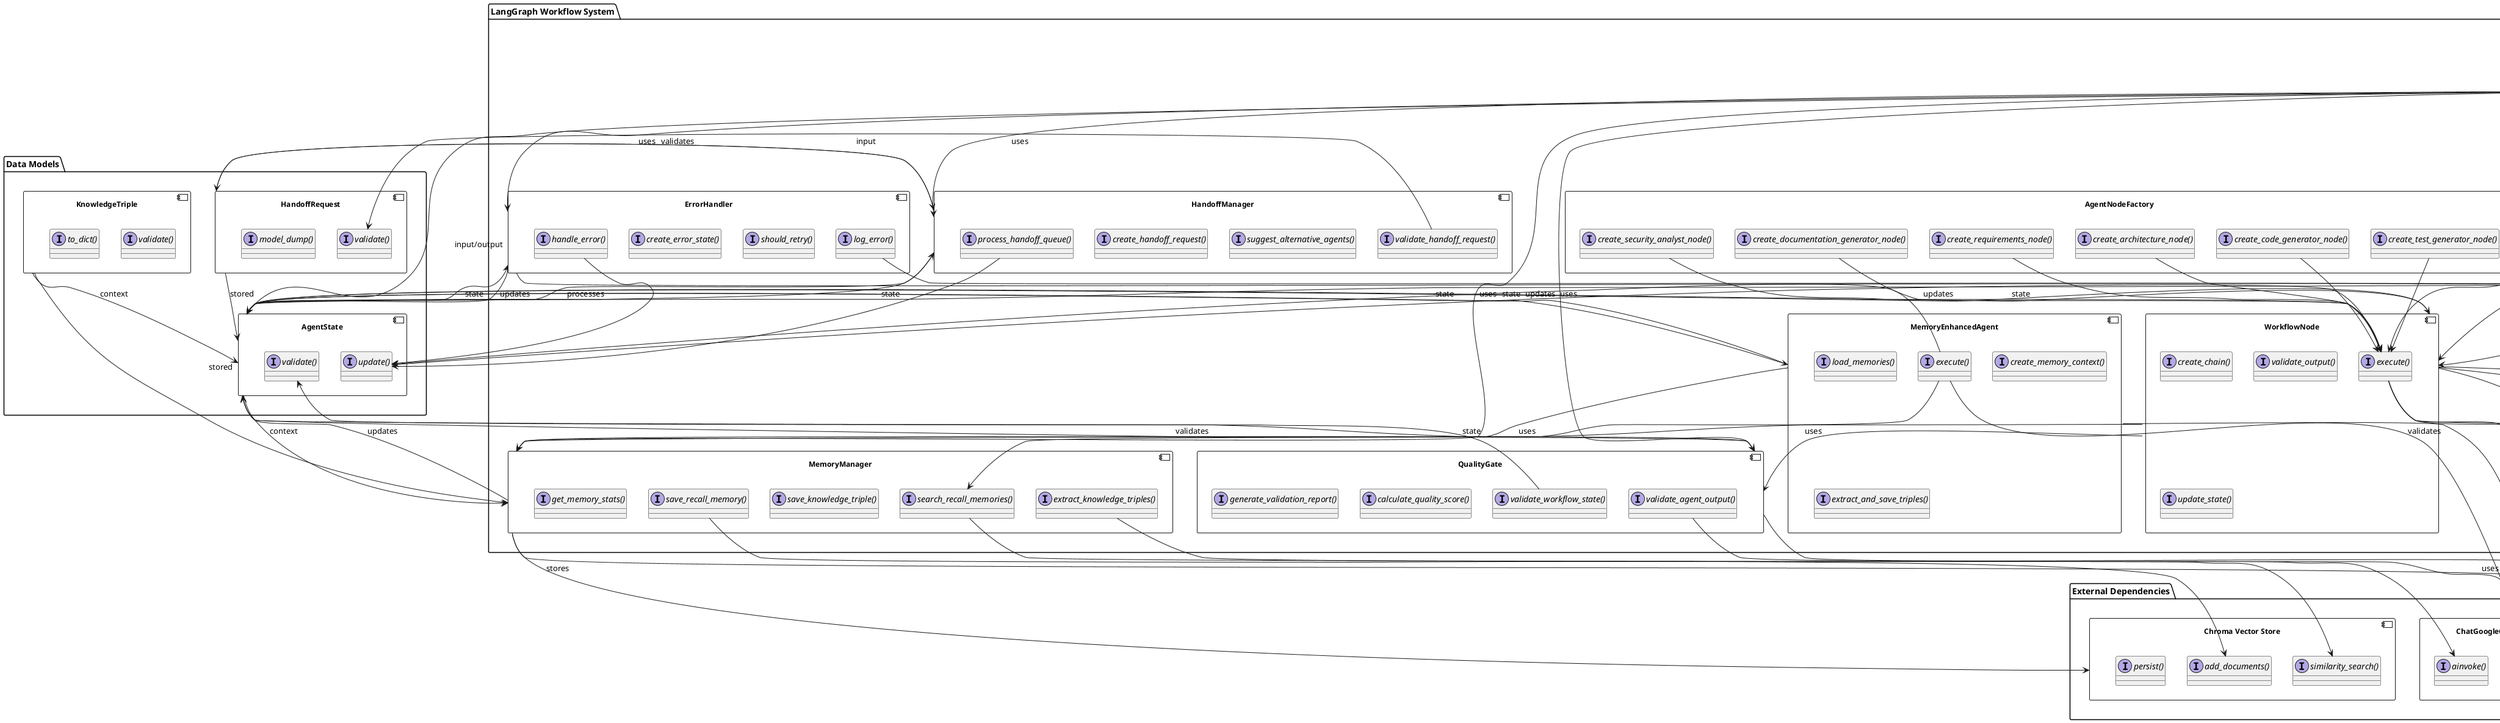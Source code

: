 @startuml LangGraph Workflow System - Component Diagram

skinparam componentFontSize 12
skinparam componentFontStyle bold
skinparam interfaceFontSize 10
skinparam interfaceFontStyle normal

package "LangGraph Workflow System" {
    
    component "LangGraphWorkflowManager" as WFM {
        interface "execute_workflow()" as WFM_EXEC
        interface "create_workflow()" as WFM_CREATE
        interface "validate_state()" as WFM_VALIDATE
    }
    
    component "StateGraph" as SG {
        interface "add_node()" as SG_ADD_NODE
        interface "add_edge()" as SG_ADD_EDGE
        interface "compile()" as SG_COMPILE
        interface "invoke()" as SG_INVOKE
    }
    
    component "MemoryManager" as MM {
        interface "save_recall_memory()" as MM_SAVE
        interface "search_recall_memories()" as MM_SEARCH
        interface "save_knowledge_triple()" as MM_TRIPLE
        interface "extract_knowledge_triples()" as MM_EXTRACT
        interface "get_memory_stats()" as MM_STATS
    }
    
    component "HandoffManager" as HM {
        interface "validate_handoff_request()" as HM_VALIDATE
        interface "suggest_alternative_agents()" as HM_SUGGEST
        interface "create_handoff_request()" as HM_CREATE
        interface "process_handoff_queue()" as HM_PROCESS
    }
    
    component "AgentNodeFactory" as ANF {
        interface "create_requirements_node()" as ANF_REQ
        interface "create_architecture_node()" as ANF_ARCH
        interface "create_code_generator_node()" as ANF_CODE
        interface "create_test_generator_node()" as ANF_TEST
        interface "create_code_reviewer_node()" as ANF_REVIEW
        interface "create_security_analyst_node()" as ANF_SEC
        interface "create_documentation_generator_node()" as ANF_DOC
    }
    
    component "WorkflowNode" as WN {
        interface "execute()" as WN_EXEC
        interface "create_chain()" as WN_CHAIN
        interface "validate_output()" as WN_VALIDATE
        interface "update_state()" as WN_UPDATE
    }
    
    component "MemoryEnhancedAgent" as MEA {
        interface "execute()" as MEA_EXEC
        interface "load_memories()" as MEA_LOAD
        interface "create_memory_context()" as MEA_CONTEXT
        interface "extract_and_save_triples()" as MEA_TRIPLES
    }
    
    component "ErrorHandler" as EH {
        interface "handle_error()" as EH_HANDLE
        interface "should_retry()" as EH_RETRY
        interface "create_error_state()" as EH_ERROR
        interface "log_error()" as EH_LOG
    }
    
    component "QualityGate" as QG {
        interface "validate_agent_output()" as QG_AGENT
        interface "validate_workflow_state()" as QG_WORKFLOW
        interface "calculate_quality_score()" as QG_SCORE
        interface "generate_validation_report()" as QG_REPORT
    }
}

package "External Dependencies" {
    component "ChatGoogleGenerativeAI" as LLM {
        interface "invoke()" as LLM_INVOKE
        interface "ainvoke()" as LLM_AINVOKE
    }
    
    component "Chroma Vector Store" as CVS {
        interface "add_documents()" as CVS_ADD
        interface "similarity_search()" as CVS_SEARCH
        interface "persist()" as CVS_PERSIST
    }
    
    component "PydanticOutputParser" as POP {
        interface "parse()" as POP_PARSE
        interface "get_format_instructions()" as POP_FORMAT
    }
    
    component "PromptTemplate" as PT {
        interface "format()" as PT_FORMAT
        interface "partial()" as PT_PARTIAL
    }
}

package "Data Models" {
    component "AgentState" as AS {
        interface "update()" as AS_UPDATE
        interface "validate()" as AS_VALIDATE
    }
    
    component "HandoffRequest" as HR {
        interface "validate()" as HR_VALIDATE
        interface "model_dump()" as HR_DUMP
    }
    
    component "KnowledgeTriple" as KT {
        interface "validate()" as KT_VALIDATE
        interface "to_dict()" as KT_DICT
    }
}

' Component Relationships
WFM --> SG : uses
WFM --> MM : uses
WFM --> HM : uses
WFM --> ANF : uses
WFM --> EH : uses
WFM --> QG : uses

SG --> WN : executes
SG --> LLM : uses

MM --> CVS : stores
MM --> LLM : uses
MM --> AS : updates

HM --> HR : validates
HM --> AS : processes

ANF --> WN : creates
ANF --> LLM : uses
ANF --> POP : uses
ANF --> PT : uses

WN --> LLM : invokes
WN --> POP : parses
WN --> PT : formats
WN --> AS : updates
WN --> MM : uses
WN --> QG : validates

MEA --> MM : uses
MEA --> AS : updates
MEA --> LLM : uses

EH --> AS : updates
EH --> LLM : uses

QG --> AS : validates
QG --> LLM : uses

' Data Flow
AS --> WFM : input/output
AS --> SG : state
AS --> MM : context
AS --> HM : state
AS --> WN : state
AS --> MEA : state
AS --> EH : state
AS --> QG : state

HR --> HM : input
HR --> AS : stored

KT --> MM : stored
KT --> AS : context

' Interface Connections
WFM_EXEC --> SG_INVOKE
WFM_CREATE --> SG_ADD_NODE
WFM_CREATE --> SG_ADD_EDGE
WFM_CREATE --> SG_COMPILE

MM_SAVE --> CVS_ADD
MM_SEARCH --> CVS_SEARCH
MM_EXTRACT --> LLM_AINVOKE

HM_VALIDATE --> HR_VALIDATE
HM_PROCESS --> AS_UPDATE

ANF_REQ --> WN_EXEC
ANF_ARCH --> WN_EXEC
ANF_CODE --> WN_EXEC
ANF_TEST --> WN_EXEC
ANF_REVIEW --> WN_EXEC
ANF_SEC --> WN_EXEC
ANF_DOC --> WN_EXEC

WN_EXEC --> LLM_INVOKE
WN_EXEC --> POP_PARSE
WN_EXEC --> PT_FORMAT
WN_EXEC --> AS_UPDATE

MEA_EXEC --> MM_SEARCH
MEA_EXEC --> LLM_INVOKE
MEA_EXEC --> AS_UPDATE

EH_HANDLE --> AS_UPDATE
EH_LOG --> LLM_INVOKE

QG_AGENT --> LLM_INVOKE
QG_WORKFLOW --> AS_VALIDATE

@enduml
